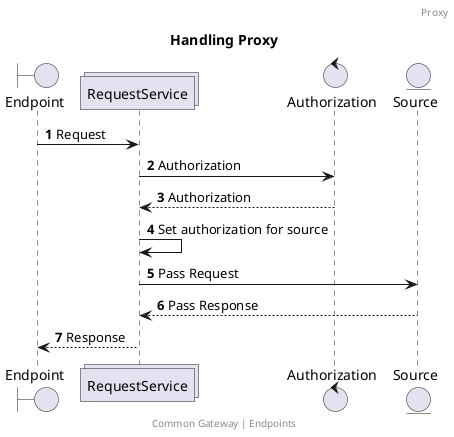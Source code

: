 @startuml
title: Handling Proxy
footer: Common Gateway | Endpoints
header: Proxy

autonumber

boundary    Endpoint         as Endpoint
collections RequestService   as RequestService
control     Authorization    as Authorization
entity      Source           as Source

Endpoint -> RequestService: Request
RequestService -> Authorization  : Authorization
Authorization --> RequestService  : Authorization
RequestService -> RequestService : Set authorization for source
RequestService -> Source : Pass Request
Source --> RequestService: Pass Response
RequestService --> Endpoint: Response
@enduml